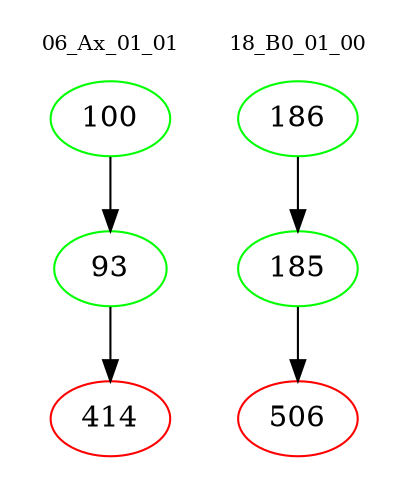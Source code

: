 digraph{
subgraph cluster_0 {
color = white
label = "06_Ax_01_01";
fontsize=10;
T0_100 [label="100", color="green"]
T0_100 -> T0_93 [color="black"]
T0_93 [label="93", color="green"]
T0_93 -> T0_414 [color="black"]
T0_414 [label="414", color="red"]
}
subgraph cluster_1 {
color = white
label = "18_B0_01_00";
fontsize=10;
T1_186 [label="186", color="green"]
T1_186 -> T1_185 [color="black"]
T1_185 [label="185", color="green"]
T1_185 -> T1_506 [color="black"]
T1_506 [label="506", color="red"]
}
}

